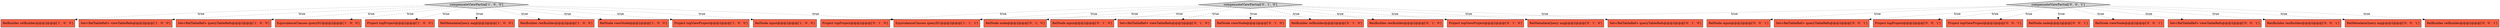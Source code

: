 digraph {
2 [style = filled, label = "Project topProject@@@2@@@['1', '0', '0']", fillcolor = tomato, shape = box image = "AAA0AAABBB1BBB"];
26 [style = filled, label = "RelNode input@@@2@@@['0', '0', '1']", fillcolor = tomato, shape = box image = "AAA0AAABBB3BBB"];
27 [style = filled, label = "Set<RelTableRef> queryTableRefs@@@2@@@['0', '0', '1']", fillcolor = tomato, shape = box image = "AAA0AAABBB3BBB"];
13 [style = filled, label = "compensateViewPartial['0', '1', '0']", fillcolor = lightgray, shape = diamond image = "AAA0AAABBB2BBB"];
16 [style = filled, label = "RelNode node@@@2@@@['0', '1', '0']", fillcolor = tomato, shape = box image = "AAA0AAABBB2BBB"];
19 [style = filled, label = "RelNode input@@@2@@@['0', '1', '0']", fillcolor = tomato, shape = box image = "AAA0AAABBB2BBB"];
32 [style = filled, label = "Project topProject@@@2@@@['0', '0', '1']", fillcolor = tomato, shape = box image = "AAA0AAABBB3BBB"];
24 [style = filled, label = "Project topViewProject@@@2@@@['0', '0', '1']", fillcolor = tomato, shape = box image = "AAA0AAABBB3BBB"];
23 [style = filled, label = "RelNode node@@@2@@@['0', '0', '1']", fillcolor = tomato, shape = box image = "AAA0AAABBB3BBB"];
12 [style = filled, label = "Set<RelTableRef> viewTableRefs@@@2@@@['0', '1', '0']", fillcolor = tomato, shape = box image = "AAA0AAABBB2BBB"];
4 [style = filled, label = "RelMetadataQuery mq@@@2@@@['1', '0', '0']", fillcolor = tomato, shape = box image = "AAA0AAABBB1BBB"];
30 [style = filled, label = "RelNode viewNode@@@2@@@['0', '0', '1']", fillcolor = tomato, shape = box image = "AAA0AAABBB3BBB"];
3 [style = filled, label = "RexBuilder rexBuilder@@@2@@@['1', '0', '0']", fillcolor = tomato, shape = box image = "AAA0AAABBB1BBB"];
28 [style = filled, label = "Set<RelTableRef> viewTableRefs@@@2@@@['0', '0', '1']", fillcolor = tomato, shape = box image = "AAA0AAABBB3BBB"];
31 [style = filled, label = "RexBuilder rexBuilder@@@2@@@['0', '0', '1']", fillcolor = tomato, shape = box image = "AAA0AAABBB3BBB"];
22 [style = filled, label = "RelNode viewNode@@@2@@@['0', '1', '0']", fillcolor = tomato, shape = box image = "AAA0AAABBB2BBB"];
1 [style = filled, label = "RelNode viewNode@@@2@@@['1', '0', '0']", fillcolor = tomato, shape = box image = "AAA0AAABBB1BBB"];
10 [style = filled, label = "compensateViewPartial['1', '0', '0']", fillcolor = lightgray, shape = diamond image = "AAA0AAABBB1BBB"];
33 [style = filled, label = "RelMetadataQuery mq@@@2@@@['0', '0', '1']", fillcolor = tomato, shape = box image = "AAA0AAABBB3BBB"];
14 [style = filled, label = "RelBuilder relBuilder@@@2@@@['0', '1', '0']", fillcolor = tomato, shape = box image = "AAA0AAABBB2BBB"];
18 [style = filled, label = "RexBuilder rexBuilder@@@2@@@['0', '1', '0']", fillcolor = tomato, shape = box image = "AAA0AAABBB2BBB"];
6 [style = filled, label = "RelBuilder relBuilder@@@2@@@['1', '0', '0']", fillcolor = tomato, shape = box image = "AAA0AAABBB1BBB"];
9 [style = filled, label = "Set<RelTableRef> viewTableRefs@@@2@@@['1', '0', '0']", fillcolor = tomato, shape = box image = "AAA0AAABBB1BBB"];
5 [style = filled, label = "Set<RelTableRef> queryTableRefs@@@2@@@['1', '0', '0']", fillcolor = tomato, shape = box image = "AAA0AAABBB1BBB"];
8 [style = filled, label = "EquivalenceClasses queryEC@@@2@@@['1', '0', '0']", fillcolor = tomato, shape = box image = "AAA0AAABBB1BBB"];
17 [style = filled, label = "Project topViewProject@@@2@@@['0', '1', '0']", fillcolor = tomato, shape = box image = "AAA0AAABBB2BBB"];
20 [style = filled, label = "RelMetadataQuery mq@@@2@@@['0', '1', '0']", fillcolor = tomato, shape = box image = "AAA0AAABBB2BBB"];
11 [style = filled, label = "EquivalenceClasses queryEC@@@2@@@['1', '1', '1']", fillcolor = tomato, shape = box image = "AAA0AAABBB1BBB"];
25 [style = filled, label = "RelBuilder relBuilder@@@2@@@['0', '0', '1']", fillcolor = tomato, shape = box image = "AAA0AAABBB3BBB"];
15 [style = filled, label = "Set<RelTableRef> queryTableRefs@@@2@@@['0', '1', '0']", fillcolor = tomato, shape = box image = "AAA0AAABBB2BBB"];
7 [style = filled, label = "Project topViewProject@@@2@@@['1', '0', '0']", fillcolor = tomato, shape = box image = "AAA0AAABBB1BBB"];
0 [style = filled, label = "RelNode input@@@2@@@['1', '0', '0']", fillcolor = tomato, shape = box image = "AAA0AAABBB1BBB"];
21 [style = filled, label = "Project topProject@@@2@@@['0', '1', '0']", fillcolor = tomato, shape = box image = "AAA0AAABBB2BBB"];
29 [style = filled, label = "compensateViewPartial['0', '0', '1']", fillcolor = lightgray, shape = diamond image = "AAA0AAABBB3BBB"];
10->2 [style = dotted, label="true"];
29->24 [style = dotted, label="true"];
13->21 [style = dotted, label="true"];
29->32 [style = dotted, label="true"];
10->1 [style = dotted, label="true"];
10->3 [style = dotted, label="true"];
29->11 [style = dotted, label="true"];
29->23 [style = dotted, label="true"];
13->11 [style = dotted, label="true"];
13->16 [style = dotted, label="true"];
29->26 [style = dotted, label="true"];
10->0 [style = dotted, label="true"];
10->7 [style = dotted, label="true"];
13->17 [style = dotted, label="true"];
13->18 [style = dotted, label="true"];
10->4 [style = dotted, label="true"];
10->8 [style = dotted, label="true"];
29->27 [style = dotted, label="true"];
29->30 [style = dotted, label="true"];
13->20 [style = dotted, label="true"];
13->19 [style = dotted, label="true"];
13->22 [style = dotted, label="true"];
29->31 [style = dotted, label="true"];
10->6 [style = dotted, label="true"];
29->33 [style = dotted, label="true"];
13->15 [style = dotted, label="true"];
29->25 [style = dotted, label="true"];
10->11 [style = dotted, label="true"];
13->12 [style = dotted, label="true"];
29->28 [style = dotted, label="true"];
13->14 [style = dotted, label="true"];
10->9 [style = dotted, label="true"];
10->5 [style = dotted, label="true"];
}
